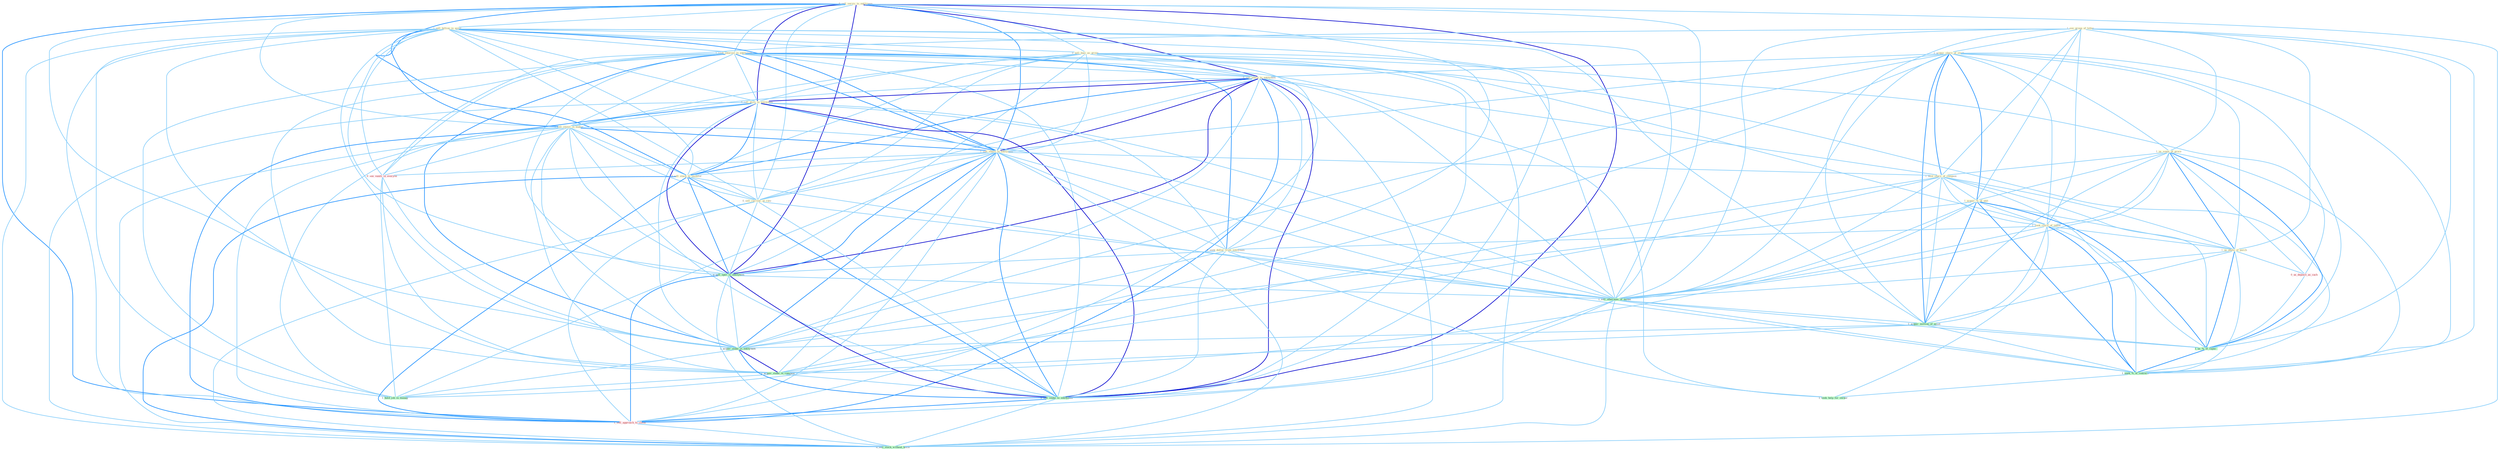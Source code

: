 Graph G{ 
    node
    [shape=polygon,style=filled,width=.5,height=.06,color="#BDFCC9",fixedsize=true,fontsize=4,
    fontcolor="#2f4f4f"];
    {node
    [color="#ffffe0", fontcolor="#8b7d6b"] "0_sell_servic_to_entitynam " "1_see_group_of_letter " "1_sell_billion_in_asset " "1_acquir_share_of_stock " "0_sell_busi_as_group " "1_seek_interest_in_entitynam " "1_us_some_of_proce " "0_sell_share_to_entitynam " "0_sell_divis_to_entitynam " "1_sell_invest_in_maker " "1_sell_share_in_entitynam " "1_hold_share_of_compani " "1_acquir_%_of_unit " "1_seek_clarif_of_intent " "0_seek_dollar_from_entitynam " "1_us_photo_of_porch " "0_sell_stock_to_investor " "0_sell_currenc_at_rate "}
{node [color="#fff0f5", fontcolor="#b22222"] "0_see_vaniti_in_everyon " "0_us_deposit_as_cach " "1_sell_approach_to_client "}
edge [color="#B0E2FF"];

	"0_sell_servic_to_entitynam " -- "1_sell_billion_in_asset " [w="1", color="#87cefa" ];
	"0_sell_servic_to_entitynam " -- "0_sell_busi_as_group " [w="1", color="#87cefa" ];
	"0_sell_servic_to_entitynam " -- "1_seek_interest_in_entitynam " [w="1", color="#87cefa" ];
	"0_sell_servic_to_entitynam " -- "0_sell_share_to_entitynam " [w="3", color="#0000cd" , len=0.6];
	"0_sell_servic_to_entitynam " -- "0_sell_divis_to_entitynam " [w="3", color="#0000cd" , len=0.6];
	"0_sell_servic_to_entitynam " -- "1_sell_invest_in_maker " [w="1", color="#87cefa" ];
	"0_sell_servic_to_entitynam " -- "1_sell_share_in_entitynam " [w="2", color="#1e90ff" , len=0.8];
	"0_sell_servic_to_entitynam " -- "0_seek_dollar_from_entitynam " [w="1", color="#87cefa" ];
	"0_sell_servic_to_entitynam " -- "0_sell_stock_to_investor " [w="2", color="#1e90ff" , len=0.8];
	"0_sell_servic_to_entitynam " -- "0_sell_currenc_at_rate " [w="1", color="#87cefa" ];
	"0_sell_servic_to_entitynam " -- "0_sell_oper_to_entitynam " [w="3", color="#0000cd" , len=0.6];
	"0_sell_servic_to_entitynam " -- "1_sell_othernum_of_model " [w="1", color="#87cefa" ];
	"0_sell_servic_to_entitynam " -- "1_acquir_stake_in_entitynam " [w="1", color="#87cefa" ];
	"0_sell_servic_to_entitynam " -- "0_sell_stake_to_entitynam " [w="3", color="#0000cd" , len=0.6];
	"0_sell_servic_to_entitynam " -- "1_sell_approach_to_client " [w="2", color="#1e90ff" , len=0.8];
	"0_sell_servic_to_entitynam " -- "0_sell_stock_without_hitch " [w="1", color="#87cefa" ];
	"1_see_group_of_letter " -- "1_acquir_share_of_stock " [w="1", color="#87cefa" ];
	"1_see_group_of_letter " -- "1_us_some_of_proce " [w="1", color="#87cefa" ];
	"1_see_group_of_letter " -- "1_hold_share_of_compani " [w="1", color="#87cefa" ];
	"1_see_group_of_letter " -- "1_acquir_%_of_unit " [w="1", color="#87cefa" ];
	"1_see_group_of_letter " -- "1_seek_clarif_of_intent " [w="1", color="#87cefa" ];
	"1_see_group_of_letter " -- "1_us_photo_of_porch " [w="1", color="#87cefa" ];
	"1_see_group_of_letter " -- "1_sell_othernum_of_model " [w="1", color="#87cefa" ];
	"1_see_group_of_letter " -- "0_see_vaniti_in_everyon " [w="1", color="#87cefa" ];
	"1_see_group_of_letter " -- "1_acquir_million_of_asset " [w="1", color="#87cefa" ];
	"1_see_group_of_letter " -- "1_us_%_of_capac " [w="1", color="#87cefa" ];
	"1_see_group_of_letter " -- "1_seek_%_of_concern " [w="1", color="#87cefa" ];
	"1_sell_billion_in_asset " -- "0_sell_busi_as_group " [w="1", color="#87cefa" ];
	"1_sell_billion_in_asset " -- "1_seek_interest_in_entitynam " [w="1", color="#87cefa" ];
	"1_sell_billion_in_asset " -- "0_sell_share_to_entitynam " [w="1", color="#87cefa" ];
	"1_sell_billion_in_asset " -- "0_sell_divis_to_entitynam " [w="1", color="#87cefa" ];
	"1_sell_billion_in_asset " -- "1_sell_invest_in_maker " [w="2", color="#1e90ff" , len=0.8];
	"1_sell_billion_in_asset " -- "1_sell_share_in_entitynam " [w="2", color="#1e90ff" , len=0.8];
	"1_sell_billion_in_asset " -- "0_sell_stock_to_investor " [w="1", color="#87cefa" ];
	"1_sell_billion_in_asset " -- "0_sell_currenc_at_rate " [w="1", color="#87cefa" ];
	"1_sell_billion_in_asset " -- "0_sell_oper_to_entitynam " [w="1", color="#87cefa" ];
	"1_sell_billion_in_asset " -- "1_sell_othernum_of_model " [w="1", color="#87cefa" ];
	"1_sell_billion_in_asset " -- "0_see_vaniti_in_everyon " [w="1", color="#87cefa" ];
	"1_sell_billion_in_asset " -- "1_acquir_million_of_asset " [w="1", color="#87cefa" ];
	"1_sell_billion_in_asset " -- "1_acquir_stake_in_entitynam " [w="1", color="#87cefa" ];
	"1_sell_billion_in_asset " -- "1_acquir_stake_in_compani " [w="1", color="#87cefa" ];
	"1_sell_billion_in_asset " -- "0_sell_stake_to_entitynam " [w="1", color="#87cefa" ];
	"1_sell_billion_in_asset " -- "1_sell_approach_to_client " [w="1", color="#87cefa" ];
	"1_sell_billion_in_asset " -- "1_hold_job_in_manag " [w="1", color="#87cefa" ];
	"1_sell_billion_in_asset " -- "0_sell_stock_without_hitch " [w="1", color="#87cefa" ];
	"1_acquir_share_of_stock " -- "1_us_some_of_proce " [w="1", color="#87cefa" ];
	"1_acquir_share_of_stock " -- "0_sell_share_to_entitynam " [w="1", color="#87cefa" ];
	"1_acquir_share_of_stock " -- "1_sell_share_in_entitynam " [w="1", color="#87cefa" ];
	"1_acquir_share_of_stock " -- "1_hold_share_of_compani " [w="2", color="#1e90ff" , len=0.8];
	"1_acquir_share_of_stock " -- "1_acquir_%_of_unit " [w="2", color="#1e90ff" , len=0.8];
	"1_acquir_share_of_stock " -- "1_seek_clarif_of_intent " [w="1", color="#87cefa" ];
	"1_acquir_share_of_stock " -- "1_us_photo_of_porch " [w="1", color="#87cefa" ];
	"1_acquir_share_of_stock " -- "1_sell_othernum_of_model " [w="1", color="#87cefa" ];
	"1_acquir_share_of_stock " -- "1_acquir_million_of_asset " [w="2", color="#1e90ff" , len=0.8];
	"1_acquir_share_of_stock " -- "1_acquir_stake_in_entitynam " [w="1", color="#87cefa" ];
	"1_acquir_share_of_stock " -- "1_acquir_stake_in_compani " [w="1", color="#87cefa" ];
	"1_acquir_share_of_stock " -- "1_us_%_of_capac " [w="1", color="#87cefa" ];
	"1_acquir_share_of_stock " -- "1_seek_%_of_concern " [w="1", color="#87cefa" ];
	"0_sell_busi_as_group " -- "0_sell_share_to_entitynam " [w="1", color="#87cefa" ];
	"0_sell_busi_as_group " -- "0_sell_divis_to_entitynam " [w="1", color="#87cefa" ];
	"0_sell_busi_as_group " -- "1_sell_invest_in_maker " [w="1", color="#87cefa" ];
	"0_sell_busi_as_group " -- "1_sell_share_in_entitynam " [w="1", color="#87cefa" ];
	"0_sell_busi_as_group " -- "0_sell_stock_to_investor " [w="1", color="#87cefa" ];
	"0_sell_busi_as_group " -- "0_sell_currenc_at_rate " [w="1", color="#87cefa" ];
	"0_sell_busi_as_group " -- "0_sell_oper_to_entitynam " [w="1", color="#87cefa" ];
	"0_sell_busi_as_group " -- "1_sell_othernum_of_model " [w="1", color="#87cefa" ];
	"0_sell_busi_as_group " -- "0_us_deposit_as_cach " [w="1", color="#87cefa" ];
	"0_sell_busi_as_group " -- "0_sell_stake_to_entitynam " [w="1", color="#87cefa" ];
	"0_sell_busi_as_group " -- "1_sell_approach_to_client " [w="1", color="#87cefa" ];
	"0_sell_busi_as_group " -- "0_sell_stock_without_hitch " [w="1", color="#87cefa" ];
	"1_seek_interest_in_entitynam " -- "0_sell_share_to_entitynam " [w="1", color="#87cefa" ];
	"1_seek_interest_in_entitynam " -- "0_sell_divis_to_entitynam " [w="1", color="#87cefa" ];
	"1_seek_interest_in_entitynam " -- "1_sell_invest_in_maker " [w="1", color="#87cefa" ];
	"1_seek_interest_in_entitynam " -- "1_sell_share_in_entitynam " [w="2", color="#1e90ff" , len=0.8];
	"1_seek_interest_in_entitynam " -- "1_seek_clarif_of_intent " [w="1", color="#87cefa" ];
	"1_seek_interest_in_entitynam " -- "0_seek_dollar_from_entitynam " [w="2", color="#1e90ff" , len=0.8];
	"1_seek_interest_in_entitynam " -- "0_sell_oper_to_entitynam " [w="1", color="#87cefa" ];
	"1_seek_interest_in_entitynam " -- "0_see_vaniti_in_everyon " [w="1", color="#87cefa" ];
	"1_seek_interest_in_entitynam " -- "1_acquir_stake_in_entitynam " [w="2", color="#1e90ff" , len=0.8];
	"1_seek_interest_in_entitynam " -- "1_acquir_stake_in_compani " [w="1", color="#87cefa" ];
	"1_seek_interest_in_entitynam " -- "0_sell_stake_to_entitynam " [w="1", color="#87cefa" ];
	"1_seek_interest_in_entitynam " -- "1_hold_job_in_manag " [w="1", color="#87cefa" ];
	"1_seek_interest_in_entitynam " -- "1_seek_%_of_concern " [w="1", color="#87cefa" ];
	"1_seek_interest_in_entitynam " -- "1_seek_help_for_owner " [w="1", color="#87cefa" ];
	"1_us_some_of_proce " -- "1_hold_share_of_compani " [w="1", color="#87cefa" ];
	"1_us_some_of_proce " -- "1_acquir_%_of_unit " [w="1", color="#87cefa" ];
	"1_us_some_of_proce " -- "1_seek_clarif_of_intent " [w="1", color="#87cefa" ];
	"1_us_some_of_proce " -- "1_us_photo_of_porch " [w="2", color="#1e90ff" , len=0.8];
	"1_us_some_of_proce " -- "1_sell_othernum_of_model " [w="1", color="#87cefa" ];
	"1_us_some_of_proce " -- "1_acquir_million_of_asset " [w="1", color="#87cefa" ];
	"1_us_some_of_proce " -- "0_us_deposit_as_cach " [w="1", color="#87cefa" ];
	"1_us_some_of_proce " -- "1_us_%_of_capac " [w="2", color="#1e90ff" , len=0.8];
	"1_us_some_of_proce " -- "1_seek_%_of_concern " [w="1", color="#87cefa" ];
	"0_sell_share_to_entitynam " -- "0_sell_divis_to_entitynam " [w="3", color="#0000cd" , len=0.6];
	"0_sell_share_to_entitynam " -- "1_sell_invest_in_maker " [w="1", color="#87cefa" ];
	"0_sell_share_to_entitynam " -- "1_sell_share_in_entitynam " [w="3", color="#0000cd" , len=0.6];
	"0_sell_share_to_entitynam " -- "1_hold_share_of_compani " [w="1", color="#87cefa" ];
	"0_sell_share_to_entitynam " -- "0_seek_dollar_from_entitynam " [w="1", color="#87cefa" ];
	"0_sell_share_to_entitynam " -- "0_sell_stock_to_investor " [w="2", color="#1e90ff" , len=0.8];
	"0_sell_share_to_entitynam " -- "0_sell_currenc_at_rate " [w="1", color="#87cefa" ];
	"0_sell_share_to_entitynam " -- "0_sell_oper_to_entitynam " [w="3", color="#0000cd" , len=0.6];
	"0_sell_share_to_entitynam " -- "1_sell_othernum_of_model " [w="1", color="#87cefa" ];
	"0_sell_share_to_entitynam " -- "1_acquir_stake_in_entitynam " [w="1", color="#87cefa" ];
	"0_sell_share_to_entitynam " -- "0_sell_stake_to_entitynam " [w="3", color="#0000cd" , len=0.6];
	"0_sell_share_to_entitynam " -- "1_sell_approach_to_client " [w="2", color="#1e90ff" , len=0.8];
	"0_sell_share_to_entitynam " -- "0_sell_stock_without_hitch " [w="1", color="#87cefa" ];
	"0_sell_divis_to_entitynam " -- "1_sell_invest_in_maker " [w="1", color="#87cefa" ];
	"0_sell_divis_to_entitynam " -- "1_sell_share_in_entitynam " [w="2", color="#1e90ff" , len=0.8];
	"0_sell_divis_to_entitynam " -- "0_seek_dollar_from_entitynam " [w="1", color="#87cefa" ];
	"0_sell_divis_to_entitynam " -- "0_sell_stock_to_investor " [w="2", color="#1e90ff" , len=0.8];
	"0_sell_divis_to_entitynam " -- "0_sell_currenc_at_rate " [w="1", color="#87cefa" ];
	"0_sell_divis_to_entitynam " -- "0_sell_oper_to_entitynam " [w="3", color="#0000cd" , len=0.6];
	"0_sell_divis_to_entitynam " -- "1_sell_othernum_of_model " [w="1", color="#87cefa" ];
	"0_sell_divis_to_entitynam " -- "1_acquir_stake_in_entitynam " [w="1", color="#87cefa" ];
	"0_sell_divis_to_entitynam " -- "0_sell_stake_to_entitynam " [w="3", color="#0000cd" , len=0.6];
	"0_sell_divis_to_entitynam " -- "1_sell_approach_to_client " [w="2", color="#1e90ff" , len=0.8];
	"0_sell_divis_to_entitynam " -- "0_sell_stock_without_hitch " [w="1", color="#87cefa" ];
	"1_sell_invest_in_maker " -- "1_sell_share_in_entitynam " [w="2", color="#1e90ff" , len=0.8];
	"1_sell_invest_in_maker " -- "0_sell_stock_to_investor " [w="1", color="#87cefa" ];
	"1_sell_invest_in_maker " -- "0_sell_currenc_at_rate " [w="1", color="#87cefa" ];
	"1_sell_invest_in_maker " -- "0_sell_oper_to_entitynam " [w="1", color="#87cefa" ];
	"1_sell_invest_in_maker " -- "1_sell_othernum_of_model " [w="1", color="#87cefa" ];
	"1_sell_invest_in_maker " -- "0_see_vaniti_in_everyon " [w="1", color="#87cefa" ];
	"1_sell_invest_in_maker " -- "1_acquir_stake_in_entitynam " [w="1", color="#87cefa" ];
	"1_sell_invest_in_maker " -- "1_acquir_stake_in_compani " [w="1", color="#87cefa" ];
	"1_sell_invest_in_maker " -- "0_sell_stake_to_entitynam " [w="1", color="#87cefa" ];
	"1_sell_invest_in_maker " -- "1_sell_approach_to_client " [w="1", color="#87cefa" ];
	"1_sell_invest_in_maker " -- "1_hold_job_in_manag " [w="1", color="#87cefa" ];
	"1_sell_invest_in_maker " -- "0_sell_stock_without_hitch " [w="1", color="#87cefa" ];
	"1_sell_share_in_entitynam " -- "1_hold_share_of_compani " [w="1", color="#87cefa" ];
	"1_sell_share_in_entitynam " -- "0_seek_dollar_from_entitynam " [w="1", color="#87cefa" ];
	"1_sell_share_in_entitynam " -- "0_sell_stock_to_investor " [w="1", color="#87cefa" ];
	"1_sell_share_in_entitynam " -- "0_sell_currenc_at_rate " [w="1", color="#87cefa" ];
	"1_sell_share_in_entitynam " -- "0_sell_oper_to_entitynam " [w="2", color="#1e90ff" , len=0.8];
	"1_sell_share_in_entitynam " -- "1_sell_othernum_of_model " [w="1", color="#87cefa" ];
	"1_sell_share_in_entitynam " -- "0_see_vaniti_in_everyon " [w="1", color="#87cefa" ];
	"1_sell_share_in_entitynam " -- "1_acquir_stake_in_entitynam " [w="2", color="#1e90ff" , len=0.8];
	"1_sell_share_in_entitynam " -- "1_acquir_stake_in_compani " [w="1", color="#87cefa" ];
	"1_sell_share_in_entitynam " -- "0_sell_stake_to_entitynam " [w="2", color="#1e90ff" , len=0.8];
	"1_sell_share_in_entitynam " -- "1_sell_approach_to_client " [w="1", color="#87cefa" ];
	"1_sell_share_in_entitynam " -- "1_hold_job_in_manag " [w="1", color="#87cefa" ];
	"1_sell_share_in_entitynam " -- "0_sell_stock_without_hitch " [w="1", color="#87cefa" ];
	"1_hold_share_of_compani " -- "1_acquir_%_of_unit " [w="1", color="#87cefa" ];
	"1_hold_share_of_compani " -- "1_seek_clarif_of_intent " [w="1", color="#87cefa" ];
	"1_hold_share_of_compani " -- "1_us_photo_of_porch " [w="1", color="#87cefa" ];
	"1_hold_share_of_compani " -- "1_sell_othernum_of_model " [w="1", color="#87cefa" ];
	"1_hold_share_of_compani " -- "1_acquir_million_of_asset " [w="1", color="#87cefa" ];
	"1_hold_share_of_compani " -- "1_acquir_stake_in_compani " [w="1", color="#87cefa" ];
	"1_hold_share_of_compani " -- "1_us_%_of_capac " [w="1", color="#87cefa" ];
	"1_hold_share_of_compani " -- "1_hold_job_in_manag " [w="1", color="#87cefa" ];
	"1_hold_share_of_compani " -- "1_seek_%_of_concern " [w="1", color="#87cefa" ];
	"1_acquir_%_of_unit " -- "1_seek_clarif_of_intent " [w="1", color="#87cefa" ];
	"1_acquir_%_of_unit " -- "1_us_photo_of_porch " [w="1", color="#87cefa" ];
	"1_acquir_%_of_unit " -- "1_sell_othernum_of_model " [w="1", color="#87cefa" ];
	"1_acquir_%_of_unit " -- "1_acquir_million_of_asset " [w="2", color="#1e90ff" , len=0.8];
	"1_acquir_%_of_unit " -- "1_acquir_stake_in_entitynam " [w="1", color="#87cefa" ];
	"1_acquir_%_of_unit " -- "1_acquir_stake_in_compani " [w="1", color="#87cefa" ];
	"1_acquir_%_of_unit " -- "1_us_%_of_capac " [w="2", color="#1e90ff" , len=0.8];
	"1_acquir_%_of_unit " -- "1_seek_%_of_concern " [w="2", color="#1e90ff" , len=0.8];
	"1_seek_clarif_of_intent " -- "0_seek_dollar_from_entitynam " [w="1", color="#87cefa" ];
	"1_seek_clarif_of_intent " -- "1_us_photo_of_porch " [w="1", color="#87cefa" ];
	"1_seek_clarif_of_intent " -- "1_sell_othernum_of_model " [w="1", color="#87cefa" ];
	"1_seek_clarif_of_intent " -- "1_acquir_million_of_asset " [w="1", color="#87cefa" ];
	"1_seek_clarif_of_intent " -- "1_us_%_of_capac " [w="1", color="#87cefa" ];
	"1_seek_clarif_of_intent " -- "1_seek_%_of_concern " [w="2", color="#1e90ff" , len=0.8];
	"1_seek_clarif_of_intent " -- "1_seek_help_for_owner " [w="1", color="#87cefa" ];
	"0_seek_dollar_from_entitynam " -- "0_sell_oper_to_entitynam " [w="1", color="#87cefa" ];
	"0_seek_dollar_from_entitynam " -- "1_acquir_stake_in_entitynam " [w="1", color="#87cefa" ];
	"0_seek_dollar_from_entitynam " -- "0_sell_stake_to_entitynam " [w="1", color="#87cefa" ];
	"0_seek_dollar_from_entitynam " -- "1_seek_%_of_concern " [w="1", color="#87cefa" ];
	"0_seek_dollar_from_entitynam " -- "1_seek_help_for_owner " [w="1", color="#87cefa" ];
	"1_us_photo_of_porch " -- "1_sell_othernum_of_model " [w="1", color="#87cefa" ];
	"1_us_photo_of_porch " -- "1_acquir_million_of_asset " [w="1", color="#87cefa" ];
	"1_us_photo_of_porch " -- "0_us_deposit_as_cach " [w="1", color="#87cefa" ];
	"1_us_photo_of_porch " -- "1_us_%_of_capac " [w="2", color="#1e90ff" , len=0.8];
	"1_us_photo_of_porch " -- "1_seek_%_of_concern " [w="1", color="#87cefa" ];
	"0_sell_stock_to_investor " -- "0_sell_currenc_at_rate " [w="1", color="#87cefa" ];
	"0_sell_stock_to_investor " -- "0_sell_oper_to_entitynam " [w="2", color="#1e90ff" , len=0.8];
	"0_sell_stock_to_investor " -- "1_sell_othernum_of_model " [w="1", color="#87cefa" ];
	"0_sell_stock_to_investor " -- "0_sell_stake_to_entitynam " [w="2", color="#1e90ff" , len=0.8];
	"0_sell_stock_to_investor " -- "1_sell_approach_to_client " [w="2", color="#1e90ff" , len=0.8];
	"0_sell_stock_to_investor " -- "0_sell_stock_without_hitch " [w="2", color="#1e90ff" , len=0.8];
	"0_sell_currenc_at_rate " -- "0_sell_oper_to_entitynam " [w="1", color="#87cefa" ];
	"0_sell_currenc_at_rate " -- "1_sell_othernum_of_model " [w="1", color="#87cefa" ];
	"0_sell_currenc_at_rate " -- "0_sell_stake_to_entitynam " [w="1", color="#87cefa" ];
	"0_sell_currenc_at_rate " -- "1_sell_approach_to_client " [w="1", color="#87cefa" ];
	"0_sell_currenc_at_rate " -- "0_sell_stock_without_hitch " [w="1", color="#87cefa" ];
	"0_sell_oper_to_entitynam " -- "1_sell_othernum_of_model " [w="1", color="#87cefa" ];
	"0_sell_oper_to_entitynam " -- "1_acquir_stake_in_entitynam " [w="1", color="#87cefa" ];
	"0_sell_oper_to_entitynam " -- "0_sell_stake_to_entitynam " [w="3", color="#0000cd" , len=0.6];
	"0_sell_oper_to_entitynam " -- "1_sell_approach_to_client " [w="2", color="#1e90ff" , len=0.8];
	"0_sell_oper_to_entitynam " -- "0_sell_stock_without_hitch " [w="1", color="#87cefa" ];
	"1_sell_othernum_of_model " -- "1_acquir_million_of_asset " [w="1", color="#87cefa" ];
	"1_sell_othernum_of_model " -- "0_sell_stake_to_entitynam " [w="1", color="#87cefa" ];
	"1_sell_othernum_of_model " -- "1_us_%_of_capac " [w="1", color="#87cefa" ];
	"1_sell_othernum_of_model " -- "1_sell_approach_to_client " [w="1", color="#87cefa" ];
	"1_sell_othernum_of_model " -- "0_sell_stock_without_hitch " [w="1", color="#87cefa" ];
	"1_sell_othernum_of_model " -- "1_seek_%_of_concern " [w="1", color="#87cefa" ];
	"0_see_vaniti_in_everyon " -- "1_acquir_stake_in_entitynam " [w="1", color="#87cefa" ];
	"0_see_vaniti_in_everyon " -- "1_acquir_stake_in_compani " [w="1", color="#87cefa" ];
	"0_see_vaniti_in_everyon " -- "1_hold_job_in_manag " [w="1", color="#87cefa" ];
	"1_acquir_million_of_asset " -- "1_acquir_stake_in_entitynam " [w="1", color="#87cefa" ];
	"1_acquir_million_of_asset " -- "1_acquir_stake_in_compani " [w="1", color="#87cefa" ];
	"1_acquir_million_of_asset " -- "1_us_%_of_capac " [w="1", color="#87cefa" ];
	"1_acquir_million_of_asset " -- "1_seek_%_of_concern " [w="1", color="#87cefa" ];
	"0_us_deposit_as_cach " -- "1_us_%_of_capac " [w="1", color="#87cefa" ];
	"1_acquir_stake_in_entitynam " -- "1_acquir_stake_in_compani " [w="3", color="#0000cd" , len=0.6];
	"1_acquir_stake_in_entitynam " -- "0_sell_stake_to_entitynam " [w="2", color="#1e90ff" , len=0.8];
	"1_acquir_stake_in_entitynam " -- "1_hold_job_in_manag " [w="1", color="#87cefa" ];
	"1_acquir_stake_in_compani " -- "0_sell_stake_to_entitynam " [w="1", color="#87cefa" ];
	"1_acquir_stake_in_compani " -- "1_hold_job_in_manag " [w="1", color="#87cefa" ];
	"0_sell_stake_to_entitynam " -- "1_sell_approach_to_client " [w="2", color="#1e90ff" , len=0.8];
	"0_sell_stake_to_entitynam " -- "0_sell_stock_without_hitch " [w="1", color="#87cefa" ];
	"1_us_%_of_capac " -- "1_seek_%_of_concern " [w="2", color="#1e90ff" , len=0.8];
	"1_sell_approach_to_client " -- "0_sell_stock_without_hitch " [w="1", color="#87cefa" ];
	"1_seek_%_of_concern " -- "1_seek_help_for_owner " [w="1", color="#87cefa" ];
}